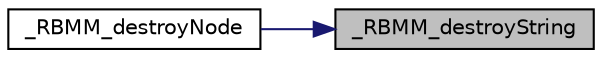 digraph "_RBMM_destroyString"
{
 // LATEX_PDF_SIZE
  bgcolor="transparent";
  edge [fontname="Helvetica",fontsize="10",labelfontname="Helvetica",labelfontsize="10"];
  node [fontname="Helvetica",fontsize="10",shape=record];
  rankdir="RL";
  Node1 [label="_RBMM_destroyString",height=0.2,width=0.4,color="black", fillcolor="grey75", style="filled", fontcolor="black",tooltip=" "];
  Node1 -> Node2 [dir="back",color="midnightblue",fontsize="10",style="solid",fontname="Helvetica"];
  Node2 [label="_RBMM_destroyNode",height=0.2,width=0.4,color="black",URL="$db/ded/group__RBMM.html#ga38ddd20b3fddadff53458fde89a3932e",tooltip=" "];
}
